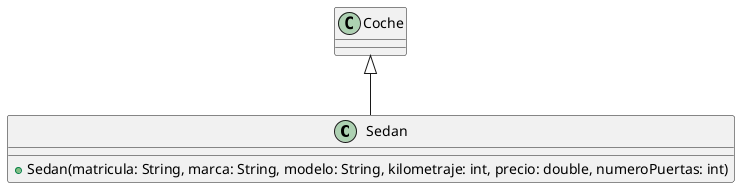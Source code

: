@startuml
class Sedan extends Coche {
  + Sedan(matricula: String, marca: String, modelo: String, kilometraje: int, precio: double, numeroPuertas: int)
}
@enduml

